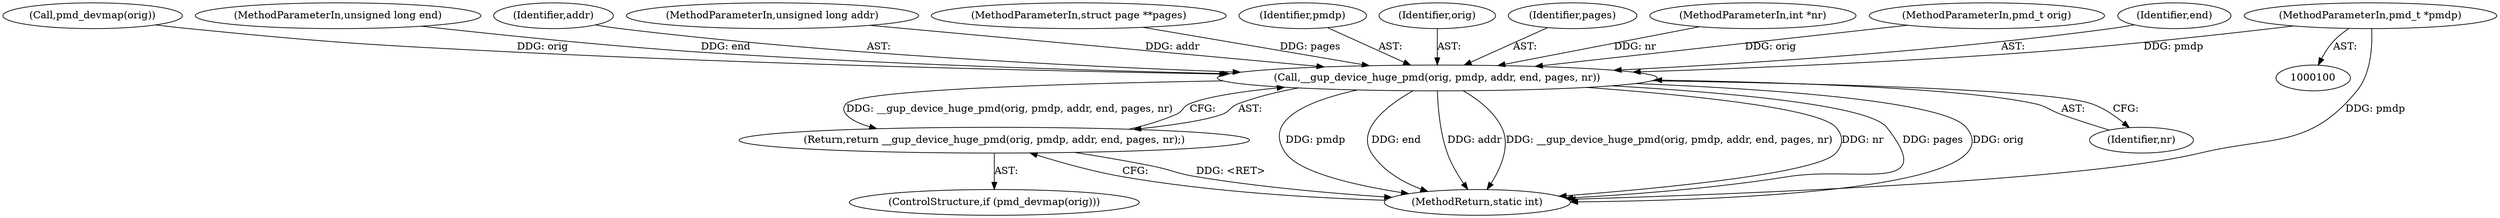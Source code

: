 digraph "0_linux_6b3a707736301c2128ca85ce85fb13f60b5e350a_8@pointer" {
"1000102" [label="(MethodParameterIn,pmd_t *pmdp)"];
"1000123" [label="(Call,__gup_device_huge_pmd(orig, pmdp, addr, end, pages, nr))"];
"1000122" [label="(Return,return __gup_device_huge_pmd(orig, pmdp, addr, end, pages, nr);)"];
"1000123" [label="(Call,__gup_device_huge_pmd(orig, pmdp, addr, end, pages, nr))"];
"1000206" [label="(MethodReturn,static int)"];
"1000120" [label="(Call,pmd_devmap(orig))"];
"1000102" [label="(MethodParameterIn,pmd_t *pmdp)"];
"1000104" [label="(MethodParameterIn,unsigned long end)"];
"1000126" [label="(Identifier,addr)"];
"1000103" [label="(MethodParameterIn,unsigned long addr)"];
"1000106" [label="(MethodParameterIn,struct page **pages)"];
"1000125" [label="(Identifier,pmdp)"];
"1000119" [label="(ControlStructure,if (pmd_devmap(orig)))"];
"1000124" [label="(Identifier,orig)"];
"1000128" [label="(Identifier,pages)"];
"1000122" [label="(Return,return __gup_device_huge_pmd(orig, pmdp, addr, end, pages, nr);)"];
"1000129" [label="(Identifier,nr)"];
"1000107" [label="(MethodParameterIn,int *nr)"];
"1000101" [label="(MethodParameterIn,pmd_t orig)"];
"1000127" [label="(Identifier,end)"];
"1000102" -> "1000100"  [label="AST: "];
"1000102" -> "1000206"  [label="DDG: pmdp"];
"1000102" -> "1000123"  [label="DDG: pmdp"];
"1000123" -> "1000122"  [label="AST: "];
"1000123" -> "1000129"  [label="CFG: "];
"1000124" -> "1000123"  [label="AST: "];
"1000125" -> "1000123"  [label="AST: "];
"1000126" -> "1000123"  [label="AST: "];
"1000127" -> "1000123"  [label="AST: "];
"1000128" -> "1000123"  [label="AST: "];
"1000129" -> "1000123"  [label="AST: "];
"1000122" -> "1000123"  [label="CFG: "];
"1000123" -> "1000206"  [label="DDG: pmdp"];
"1000123" -> "1000206"  [label="DDG: end"];
"1000123" -> "1000206"  [label="DDG: addr"];
"1000123" -> "1000206"  [label="DDG: __gup_device_huge_pmd(orig, pmdp, addr, end, pages, nr)"];
"1000123" -> "1000206"  [label="DDG: nr"];
"1000123" -> "1000206"  [label="DDG: pages"];
"1000123" -> "1000206"  [label="DDG: orig"];
"1000123" -> "1000122"  [label="DDG: __gup_device_huge_pmd(orig, pmdp, addr, end, pages, nr)"];
"1000120" -> "1000123"  [label="DDG: orig"];
"1000101" -> "1000123"  [label="DDG: orig"];
"1000103" -> "1000123"  [label="DDG: addr"];
"1000104" -> "1000123"  [label="DDG: end"];
"1000106" -> "1000123"  [label="DDG: pages"];
"1000107" -> "1000123"  [label="DDG: nr"];
"1000122" -> "1000119"  [label="AST: "];
"1000206" -> "1000122"  [label="CFG: "];
"1000122" -> "1000206"  [label="DDG: <RET>"];
}
